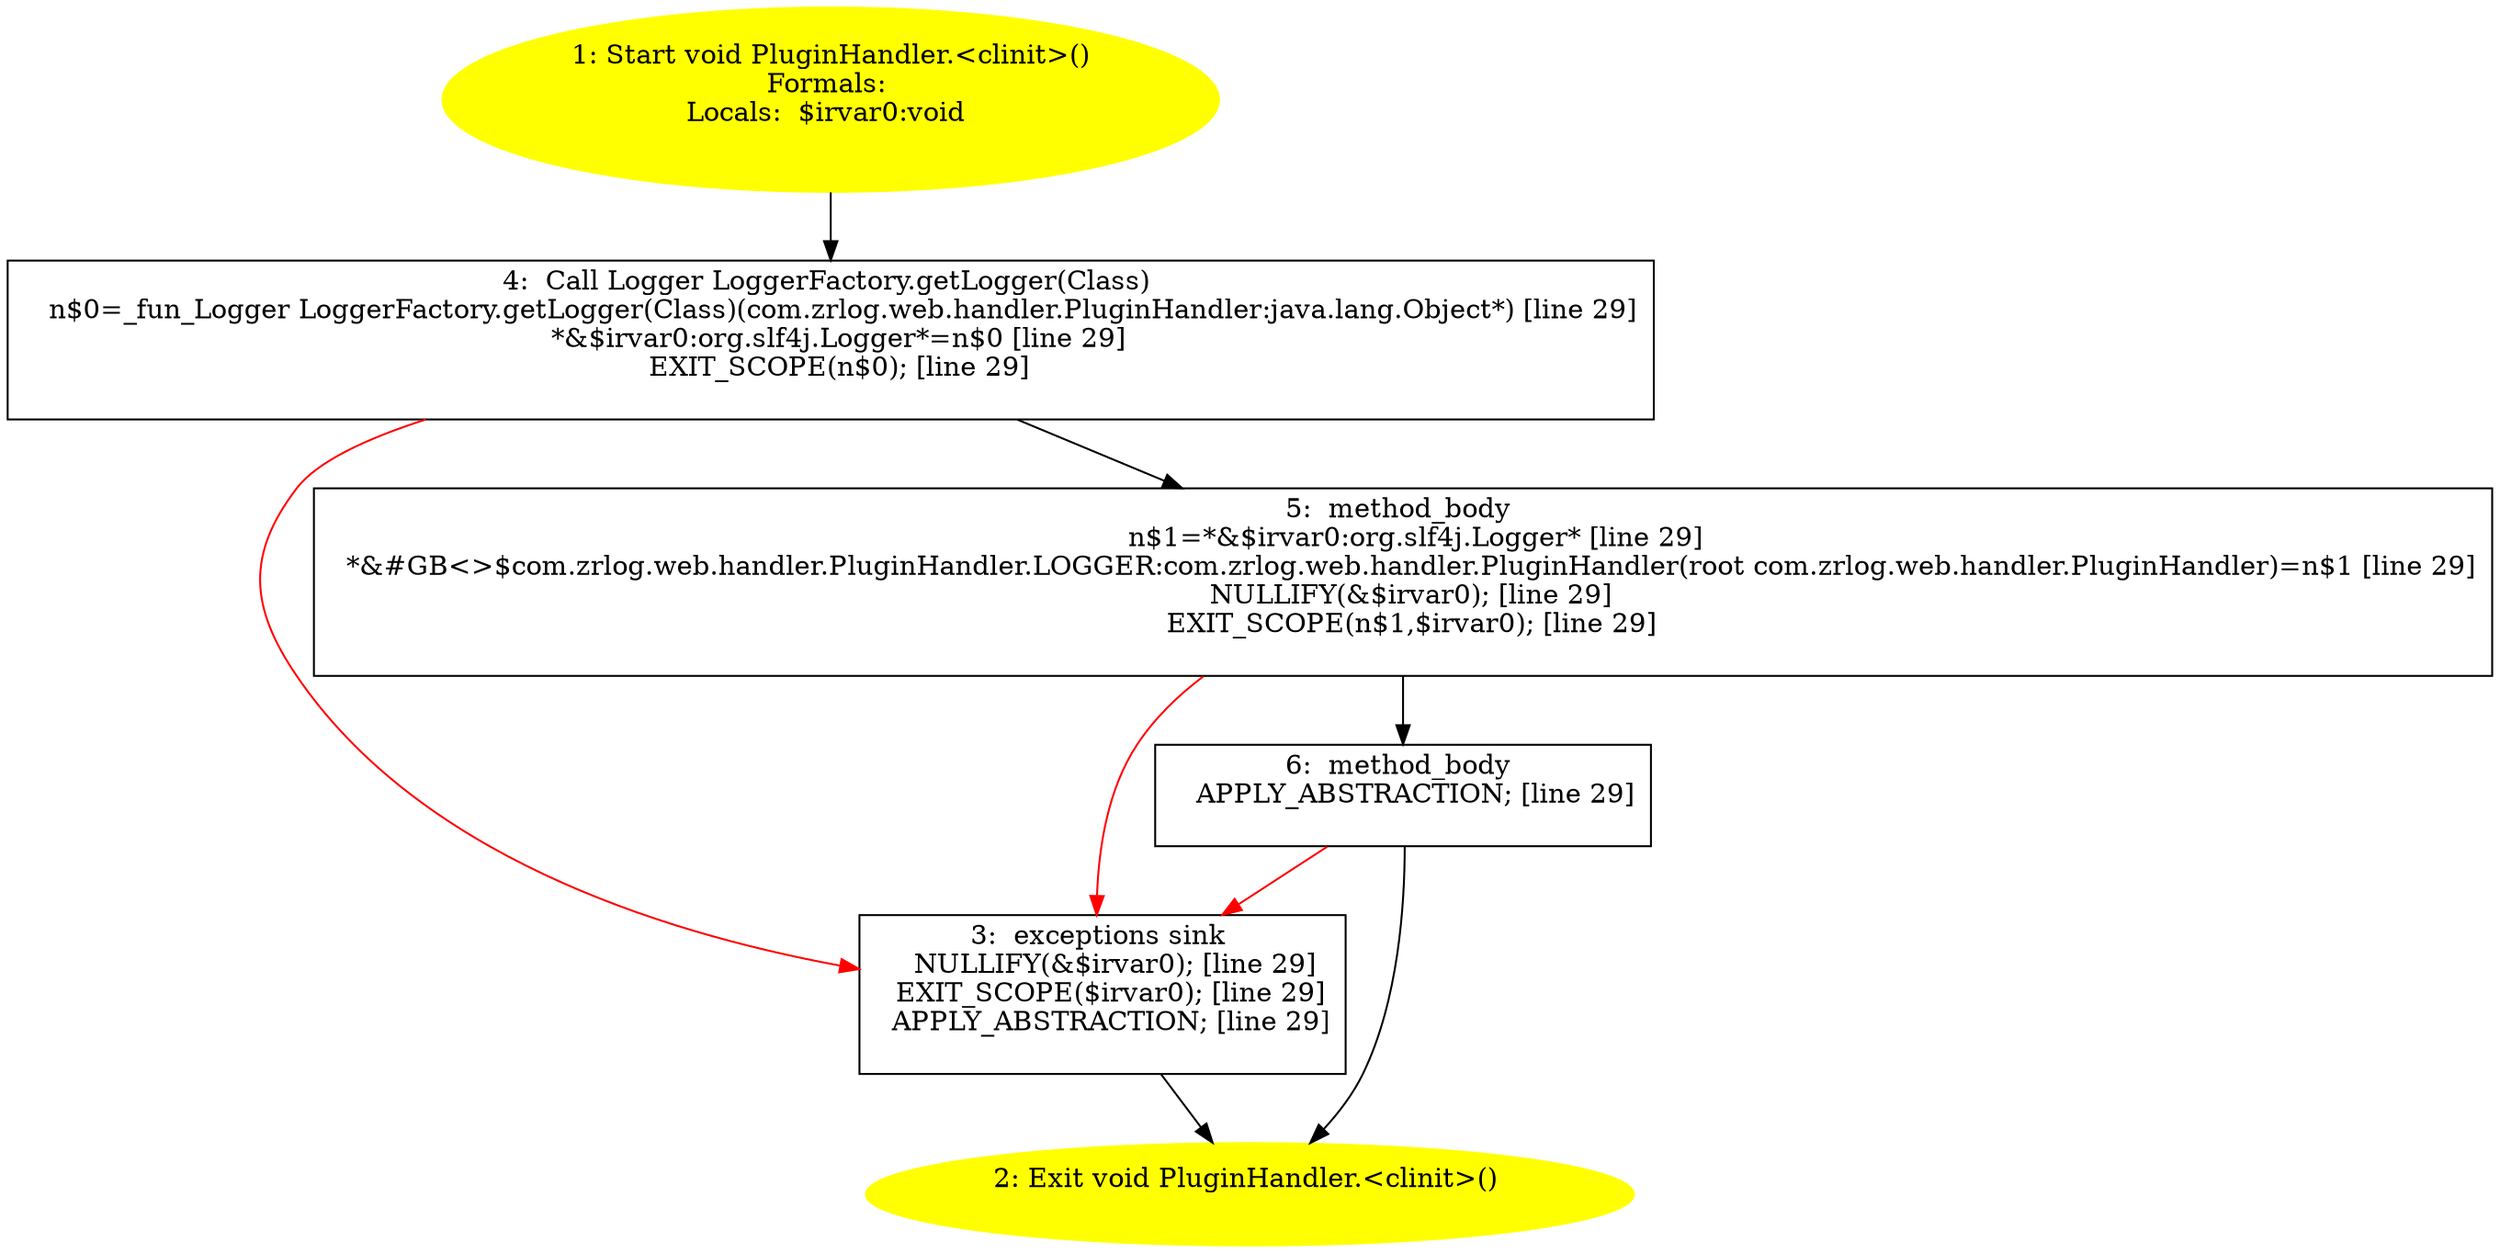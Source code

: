 /* @generated */
digraph cfg {
"com.zrlog.web.handler.PluginHandler.<clinit>():void.6668ac933c423086174db6df006edb8d_1" [label="1: Start void PluginHandler.<clinit>()\nFormals: \nLocals:  $irvar0:void \n  " color=yellow style=filled]
	

	 "com.zrlog.web.handler.PluginHandler.<clinit>():void.6668ac933c423086174db6df006edb8d_1" -> "com.zrlog.web.handler.PluginHandler.<clinit>():void.6668ac933c423086174db6df006edb8d_4" ;
"com.zrlog.web.handler.PluginHandler.<clinit>():void.6668ac933c423086174db6df006edb8d_2" [label="2: Exit void PluginHandler.<clinit>() \n  " color=yellow style=filled]
	

"com.zrlog.web.handler.PluginHandler.<clinit>():void.6668ac933c423086174db6df006edb8d_3" [label="3:  exceptions sink \n   NULLIFY(&$irvar0); [line 29]\n  EXIT_SCOPE($irvar0); [line 29]\n  APPLY_ABSTRACTION; [line 29]\n " shape="box"]
	

	 "com.zrlog.web.handler.PluginHandler.<clinit>():void.6668ac933c423086174db6df006edb8d_3" -> "com.zrlog.web.handler.PluginHandler.<clinit>():void.6668ac933c423086174db6df006edb8d_2" ;
"com.zrlog.web.handler.PluginHandler.<clinit>():void.6668ac933c423086174db6df006edb8d_4" [label="4:  Call Logger LoggerFactory.getLogger(Class) \n   n$0=_fun_Logger LoggerFactory.getLogger(Class)(com.zrlog.web.handler.PluginHandler:java.lang.Object*) [line 29]\n  *&$irvar0:org.slf4j.Logger*=n$0 [line 29]\n  EXIT_SCOPE(n$0); [line 29]\n " shape="box"]
	

	 "com.zrlog.web.handler.PluginHandler.<clinit>():void.6668ac933c423086174db6df006edb8d_4" -> "com.zrlog.web.handler.PluginHandler.<clinit>():void.6668ac933c423086174db6df006edb8d_5" ;
	 "com.zrlog.web.handler.PluginHandler.<clinit>():void.6668ac933c423086174db6df006edb8d_4" -> "com.zrlog.web.handler.PluginHandler.<clinit>():void.6668ac933c423086174db6df006edb8d_3" [color="red" ];
"com.zrlog.web.handler.PluginHandler.<clinit>():void.6668ac933c423086174db6df006edb8d_5" [label="5:  method_body \n   n$1=*&$irvar0:org.slf4j.Logger* [line 29]\n  *&#GB<>$com.zrlog.web.handler.PluginHandler.LOGGER:com.zrlog.web.handler.PluginHandler(root com.zrlog.web.handler.PluginHandler)=n$1 [line 29]\n  NULLIFY(&$irvar0); [line 29]\n  EXIT_SCOPE(n$1,$irvar0); [line 29]\n " shape="box"]
	

	 "com.zrlog.web.handler.PluginHandler.<clinit>():void.6668ac933c423086174db6df006edb8d_5" -> "com.zrlog.web.handler.PluginHandler.<clinit>():void.6668ac933c423086174db6df006edb8d_6" ;
	 "com.zrlog.web.handler.PluginHandler.<clinit>():void.6668ac933c423086174db6df006edb8d_5" -> "com.zrlog.web.handler.PluginHandler.<clinit>():void.6668ac933c423086174db6df006edb8d_3" [color="red" ];
"com.zrlog.web.handler.PluginHandler.<clinit>():void.6668ac933c423086174db6df006edb8d_6" [label="6:  method_body \n   APPLY_ABSTRACTION; [line 29]\n " shape="box"]
	

	 "com.zrlog.web.handler.PluginHandler.<clinit>():void.6668ac933c423086174db6df006edb8d_6" -> "com.zrlog.web.handler.PluginHandler.<clinit>():void.6668ac933c423086174db6df006edb8d_2" ;
	 "com.zrlog.web.handler.PluginHandler.<clinit>():void.6668ac933c423086174db6df006edb8d_6" -> "com.zrlog.web.handler.PluginHandler.<clinit>():void.6668ac933c423086174db6df006edb8d_3" [color="red" ];
}
